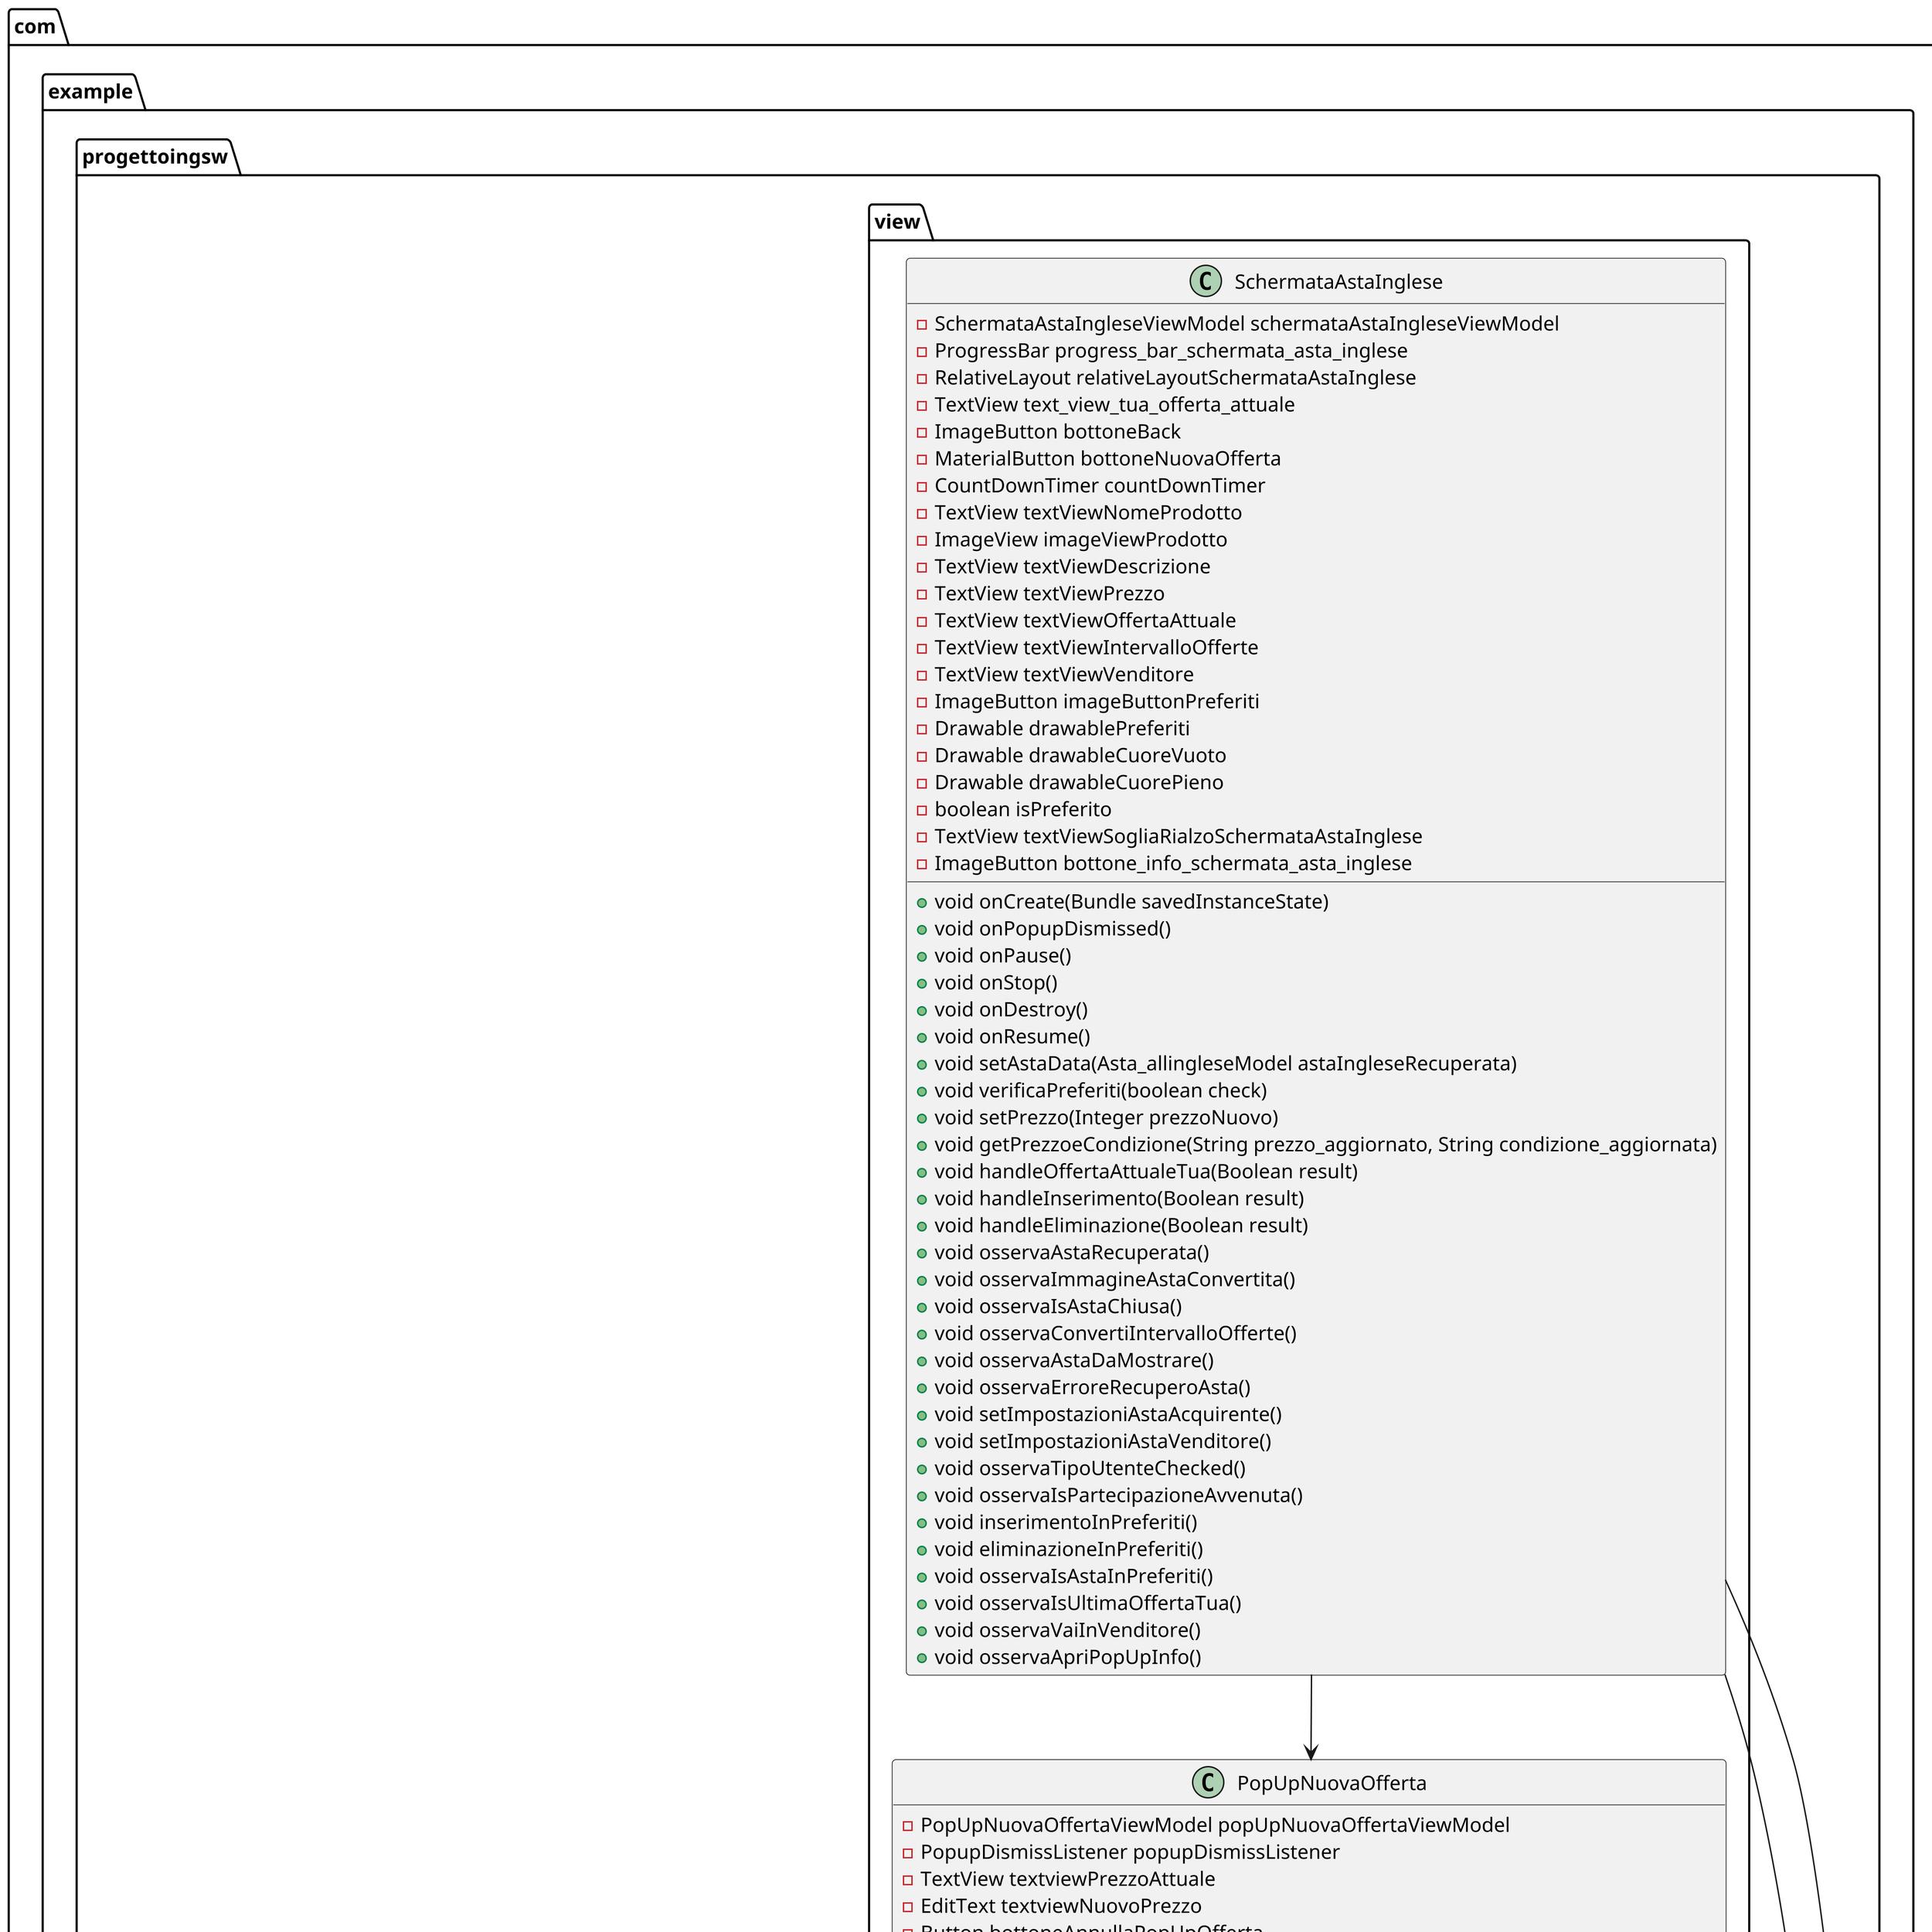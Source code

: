 @startuml
scale 3
package com.example.progettoingsw.view{
    class SchermataAstaInglese {
        - SchermataAstaIngleseViewModel schermataAstaIngleseViewModel
        - ProgressBar progress_bar_schermata_asta_inglese
        - RelativeLayout relativeLayoutSchermataAstaInglese
        - TextView text_view_tua_offerta_attuale
        - ImageButton bottoneBack
        - MaterialButton bottoneNuovaOfferta
        - CountDownTimer countDownTimer
        - TextView textViewNomeProdotto
        - ImageView imageViewProdotto
        - TextView textViewDescrizione
        - TextView textViewPrezzo
        - TextView textViewOffertaAttuale
        - TextView textViewIntervalloOfferte
        - TextView textViewVenditore
        - ImageButton imageButtonPreferiti
        - Drawable drawablePreferiti
        - Drawable drawableCuoreVuoto
        - Drawable drawableCuorePieno
        - boolean isPreferito
        - TextView textViewSogliaRialzoSchermataAstaInglese
        - ImageButton bottone_info_schermata_asta_inglese
        + void onCreate(Bundle savedInstanceState)
        + void onPopupDismissed()
        + void onPause()
        + void onStop()
        + void onDestroy()
        + void onResume()
        + void setAstaData(Asta_allingleseModel astaIngleseRecuperata)
        + void verificaPreferiti(boolean check)
        + void setPrezzo(Integer prezzoNuovo)
        + void getPrezzoeCondizione(String prezzo_aggiornato, String condizione_aggiornata)
        + void handleOffertaAttualeTua(Boolean result)
        + void handleInserimento(Boolean result)
        + void handleEliminazione(Boolean result)
        + void osservaAstaRecuperata()
        + void osservaImmagineAstaConvertita()
        + void osservaIsAstaChiusa()
        + void osservaConvertiIntervalloOfferte()
        + void osservaAstaDaMostrare()
        + void osservaErroreRecuperoAsta()
        + void setImpostazioniAstaAcquirente()
        + void setImpostazioniAstaVenditore()
        + void osservaTipoUtenteChecked()
        + void osservaIsPartecipazioneAvvenuta()
        + void inserimentoInPreferiti()
        + void eliminazioneInPreferiti()
        + void osservaIsAstaInPreferiti()
        + void osservaIsUltimaOffertaTua()
        + void osservaVaiInVenditore()
        + void osservaApriPopUpInfo()
    }
    class PopUpNuovaOfferta {
        - PopUpNuovaOffertaViewModel popUpNuovaOffertaViewModel
        - PopupDismissListener popupDismissListener
        - TextView textviewPrezzoAttuale
        - EditText textviewNuovoPrezzo
        - Button bottoneAnnullaPopUpOfferta
        - Button bottoneConfermaPopUpOfferta
        - String offerta
        - String prezzoVecchio
        - LinearLayout linear_layout_prezzo_attuale_popup_nuova_offerta
        - LinearLayout linear_layout_rialzo_minimo_popup_nuova_offerta
        - TextView TextViewPrezzoRialzoMinimo
        - FragmentActivity fragmentActivity
        + PopUpNuovaOfferta(FragmentActivity activity, PopupDismissListener dismissListener)
        + onCreate(Bundle savedInstanceState): void
        + onClick(View v): void
        + setPopupDismissListener(PopupDismissListener listener): void
        + setImpostazioniPerAstaInglese(): void
        + setImpostazioniPerAstainversa(): void
        + osservamessaggioErroreOfferta(): void
        + osservaOffertaValida(): void
        + osservaTipoAstaChecked(): void
        + dismissPopup(): void
        + osservaIsPartecipazioneAvvenuta(): void
    }
}
package com.example.progettoingsw.viewmodel{
class SchermataAstaIngleseViewModel {
    - Repository repository
    - MutableLiveData<Asta_allingleseModel> astaRecuperata
    - MutableLiveData<String> erroreRecuperoAsta
    - MutableLiveData<Boolean> tipoUtenteChecked
    - MutableLiveData<Boolean> isPartecipazioneAvvenuta
    - MutableLiveData<Boolean> astaInPreferiti
    - MutableLiveData<Boolean> isAstaInPreferiti
    - MutableLiveData<Bitmap> immagineAstaConvertita
    - MutableLiveData<Boolean> isAstaChiusa
    - MutableLiveData<Boolean> vaiInVenditore
    - MutableLiveData<Boolean> isUltimaOffertaTua
    - MutableLiveData<String> intervalloOfferteConvertito
    - MutableLiveData<Asta_allingleseModel> astadaMostrare
    - MutableLiveData<AlertDialog> popUpInformazioni
    - String messaggioPartecipazioneAstaInglese
    - String tipoUtente
    - Asta_allingleseRepository astaAllingleseRepository
    + SchermataAstaIngleseViewModel()
    + void checkUltimaOfferta()
    + Boolean isErroreRecuperoAsta()
    + void convertiIntervalloOfferte()
    + void convertiImmagine(byte[] immagine)
    + Boolean isTipoUtenteChecked()
    + Boolean isAcquirente()
    + void checkTipoUtente()
    + void isAstaChiusa()
    + Boolean isAstaInPreferiti()
    + void verificaAstaInPreferiti()
    + void inserimentoAstaInPreferiti()
    + void eliminazioneAstaInPreferiti()
    + void vaiInVenditore(String emailVenditore)
    + Boolean isAstaDaMostrare()
    + void recuperaAstaDaMostrare()
    + Boolean isPopUpInformazioni()
    + void creaPopUpInformazioni(Activity activity)
}
class PopUpNuovaOffertaViewModel {
    - Repository repository
    - Asta_allingleseRepository astaAllingleseRepository
    - Asta_inversaRepository astaInversaRepository
    - SchermataAstaIngleseViewModel schermataAstaIngleseViewModel
    - SchermataAstaInversaViewModel schermataAstaInversaViewModel
    - MutableLiveData<Boolean> tipoAstaChecked
    - MutableLiveData<Boolean> isPartecipazioneAvvenuta
    - String messaggioPartecipazioneAsta
    - MutableLiveData<Boolean> offertaValida
    - MutableLiveData<Boolean> messaggioErroreOfferta
    - String messaggioErrore
    - String tipoAsta
    + PopUpNuovaOffertaViewModel()
    + checkTipoAsta(): void
    + isTipoAstaChecked(): Boolean
    + isAstaInglese(): Boolean
    + isMessaggioErroreOfferta(): Boolean
    + isOffertaValida(): Boolean
    + checkOfferta(String offerta): void
    + eseguiPartecipazioneAstaInglese(String offerta): void
    + eseguiPartecipazioneAstaInversa(String offerta): void
    + proseguiPartecipazione(String offerta): void
    + recuperaIdAstaInglese(): Long
    + recuperaIdAstaInversa(): Long
    + recuperaEmailAcquirente(): String
    + recuperaEmailVenditore(): String
    + resetErroriNuovaOfferta(LifecycleOwner lifecycleOwner): void
}
}
package com.example.progettoingsw.model{
    class Asta_allingleseModel {
        - Long id
        - String nome
        - String descrizione
        - byte[] path_immagine
        - float baseAsta
        - String intervalloTempoOfferte
        - String intervalloOfferteBase
        - float rialzoMin
        - float prezzoAttuale
        - String condizione
        - String id_venditore
        + Asta_allingleseModel()
        + Asta_allingleseModel(Long id, String nome, String descrizione, byte[] path_immagine, float baseAsta,
         String intervalloTempoOfferte, String intervalloOfferteBase, float rialzoMin, float prezzoAttuale, String condizione, String id_venditore)
        + Asta_allingleseModel(String nome, String descrizione, byte[] path_immagine, float baseAsta,
         String intervalloTempoOfferte, String intervalloOfferteBase, float rialzoMin, float prezzoAttuale, String condizione, String id_venditore)
        + Long getId()
        + void setId(Long id)
        + String getNome()
        + void setNome(String nome)
        + String getDescrizione()
        + void setDescrizione(String descrizione)
        + byte[] getPath_immagine()
        + void setPath_immagine(byte[] path_immagine)
        + float getBaseAsta()
        + void setBaseAsta(float baseAsta)
        + String getIntervalloTempoOfferte()
        + void setIntervalloTempoOfferte(String intervalloTempoOfferte)
        + String getIntervalloOfferteBase()
        + void setIntervalloOfferteBase(String intervalloOfferteBase)
        + float getRialzoMin()
        + void setRialzoMin(float rialzoMin)
        + float getPrezzoAttuale()
        + void setPrezzoAttuale(float prezzoAttuale)
        + String getCondizione()
        + void setCondizione(String condizione)
        + String getId_venditore()
        + void setId_venditore(String id_venditore)
    }
}
package com.example.progettoingsw.repository{
class Repository {
    - acquirenteModel: AcquirenteModel
    - listaCategorieAcquirente: ArrayList<String>
    - venditoreModel: VenditoreModel
    - socialAcquirenteModelList: List<SocialAcquirenteModel>
    - socialVenditoreModelList: List<SocialVenditoreModel>
    - acquirenteEmailDaAsta: String
    - venditoreEmailDaAsta: String
    - nomeSocialSelezionato: String
    - nomeLinkSelezionato: String
    - leMieAsteUtenteAttuale: Boolean
    - listaSocialAcquirenteRecuperati: ArrayList<SocialAcquirenteModel>
    - listaSocialVenditoreRecuperati: ArrayList<SocialVenditoreModel>
    - listaCategorieVenditore: ArrayList<String>
    - categoriaSelezionata: String
    - backendUrl: String
    - questaRepository: Repository
    - listaAsteAllIngleseInScadenza: ArrayList<Asta_allingleseModel>
    - listaAsteAllIngleseCategoriaNome: ArrayList<Asta_allingleseModel>
    - listaAsteAllIngleseNuove: ArrayList<Asta_allingleseModel>
    - listaAsteAlRibassoCategoriaNome: ArrayList<Asta_alribassoModel>
    - listaAsteAlRibassoNuove: ArrayList<Asta_alribassoModel>
    - listaAsteInversaInScadenza: ArrayList<Asta_inversaModel>
    - listaAsteInversaCategoriaNome: ArrayList<Asta_inversaModel>
    - listaAsteInversaNuove: ArrayList<Asta_inversaModel>
    - notificaAcquirenteScelta: NotificheAcquirenteModel
    - notificaVenditoreScelta: NotificheVenditoreModel
    - nome_socialAcquirenteSelezionato: String
    - link_socialAcquirenteSelezionato: String
    - asta_allingleseSelezionata: Asta_allingleseModel
    - asta_alribassoSelezionata: Asta_alribassoModel
    - asta_inversaSelezionata: Asta_inversaModel
    + getInstance(): Repository
    + deleteRepository(): void
}
class Asta_allingleseRepository{
    - GetAsteScadenzaRecenteTask
    - OnGetAsteScadenzaRecenteListener
    - GetAsteNuoveTask
    - OnGetAsteNuoveListener
    - GetAsteCategoriaNomeTask
    - OnGetAsteCategoriaNomeListener
    - PartecipaAsta_allingleseTask
    - OnPartecipazioneAstaIngleseListener
    - TrovaAsta_allingleseTask
    - OnTrovaAstaIngleseListener
    - VerificaAsta_allingleseInPreferitiTask
    - OnVerificaAstaIngleseInPreferitiListener
    - InserimentoAsta_allingleseInPreferitiTask
    - OnInserimentoAstaIngleseInPreferitiListener
    - EliminazioneAsta_allingleseInPreferitiTask
    - OnEliminazioneAstaIngleseInPreferitiListener
    - GetAsteInglesePreferiteTask
    - OnGetAstePreferiteListener
    - InserimentoAsta_ingleseTask
    - OnInserimentoAstaIngleseListener
    - GetEmailVincenteTask
    - OnGetEmailVincenteListener
    - GetAstePerRicercaTask
    - OnGetAstePerRicercaListener

    + GetAsteScadenzaRecenteTask(OnGetAsteScadenzaRecenteListener listener)
    + GetAsteNuoveTask(OnGetAsteNuoveListener listener)
    + GetAsteCategoriaNomeTask(OnGetAsteCategoriaNomeListener listener)
    + PartecipaAsta_allingleseTask(OnPartecipazioneAstaIngleseListener listener)
    + TrovaAsta_allingleseTask(OnTrovaAstaIngleseListener listener)
    + VerificaAsta_allingleseInPreferitiTask(OnVerificaAstaIngleseInPreferitiListener listener)
    + InserimentoAsta_allingleseInPreferitiTask(OnInserimentoAstaIngleseInPreferitiListener listener)
    + EliminazioneAsta_allingleseInPreferitiTask(OnEliminazioneAstaIngleseInPreferitiListener listener)
    + GetAsteInglesePreferiteTask(OnGetAstePreferiteListener listener)
    + InserimentoAsta_ingleseTask(OnInserimentoAstaIngleseListener listener)
    + GetEmailVincenteTask(OnGetEmailVincenteListener listener)
    + GetAstePerRicercaTask(OnGetAstePerRicercaListener listener)
    + static byte[] base64ToByteArray(String base64String)
    + static String byteArrayToBase64(byte[] byteArray)

}
}

SchermataAstaInglese --> Asta_allingleseModel
SchermataAstaInglese --> PopUpNuovaOfferta
SchermataAstaInglese --> SchermataAstaIngleseViewModel

SchermataAstaIngleseViewModel --> Repository
SchermataAstaIngleseViewModel --> Asta_allingleseModel
SchermataAstaIngleseViewModel --> Asta_allingleseRepository
Asta_allingleseRepository --> Asta_allingleseModel

PopUpNuovaOfferta --> PopUpNuovaOffertaViewModel
PopUpNuovaOffertaViewModel --> Repository
PopUpNuovaOffertaViewModel --> Asta_allingleseRepository


@enduml